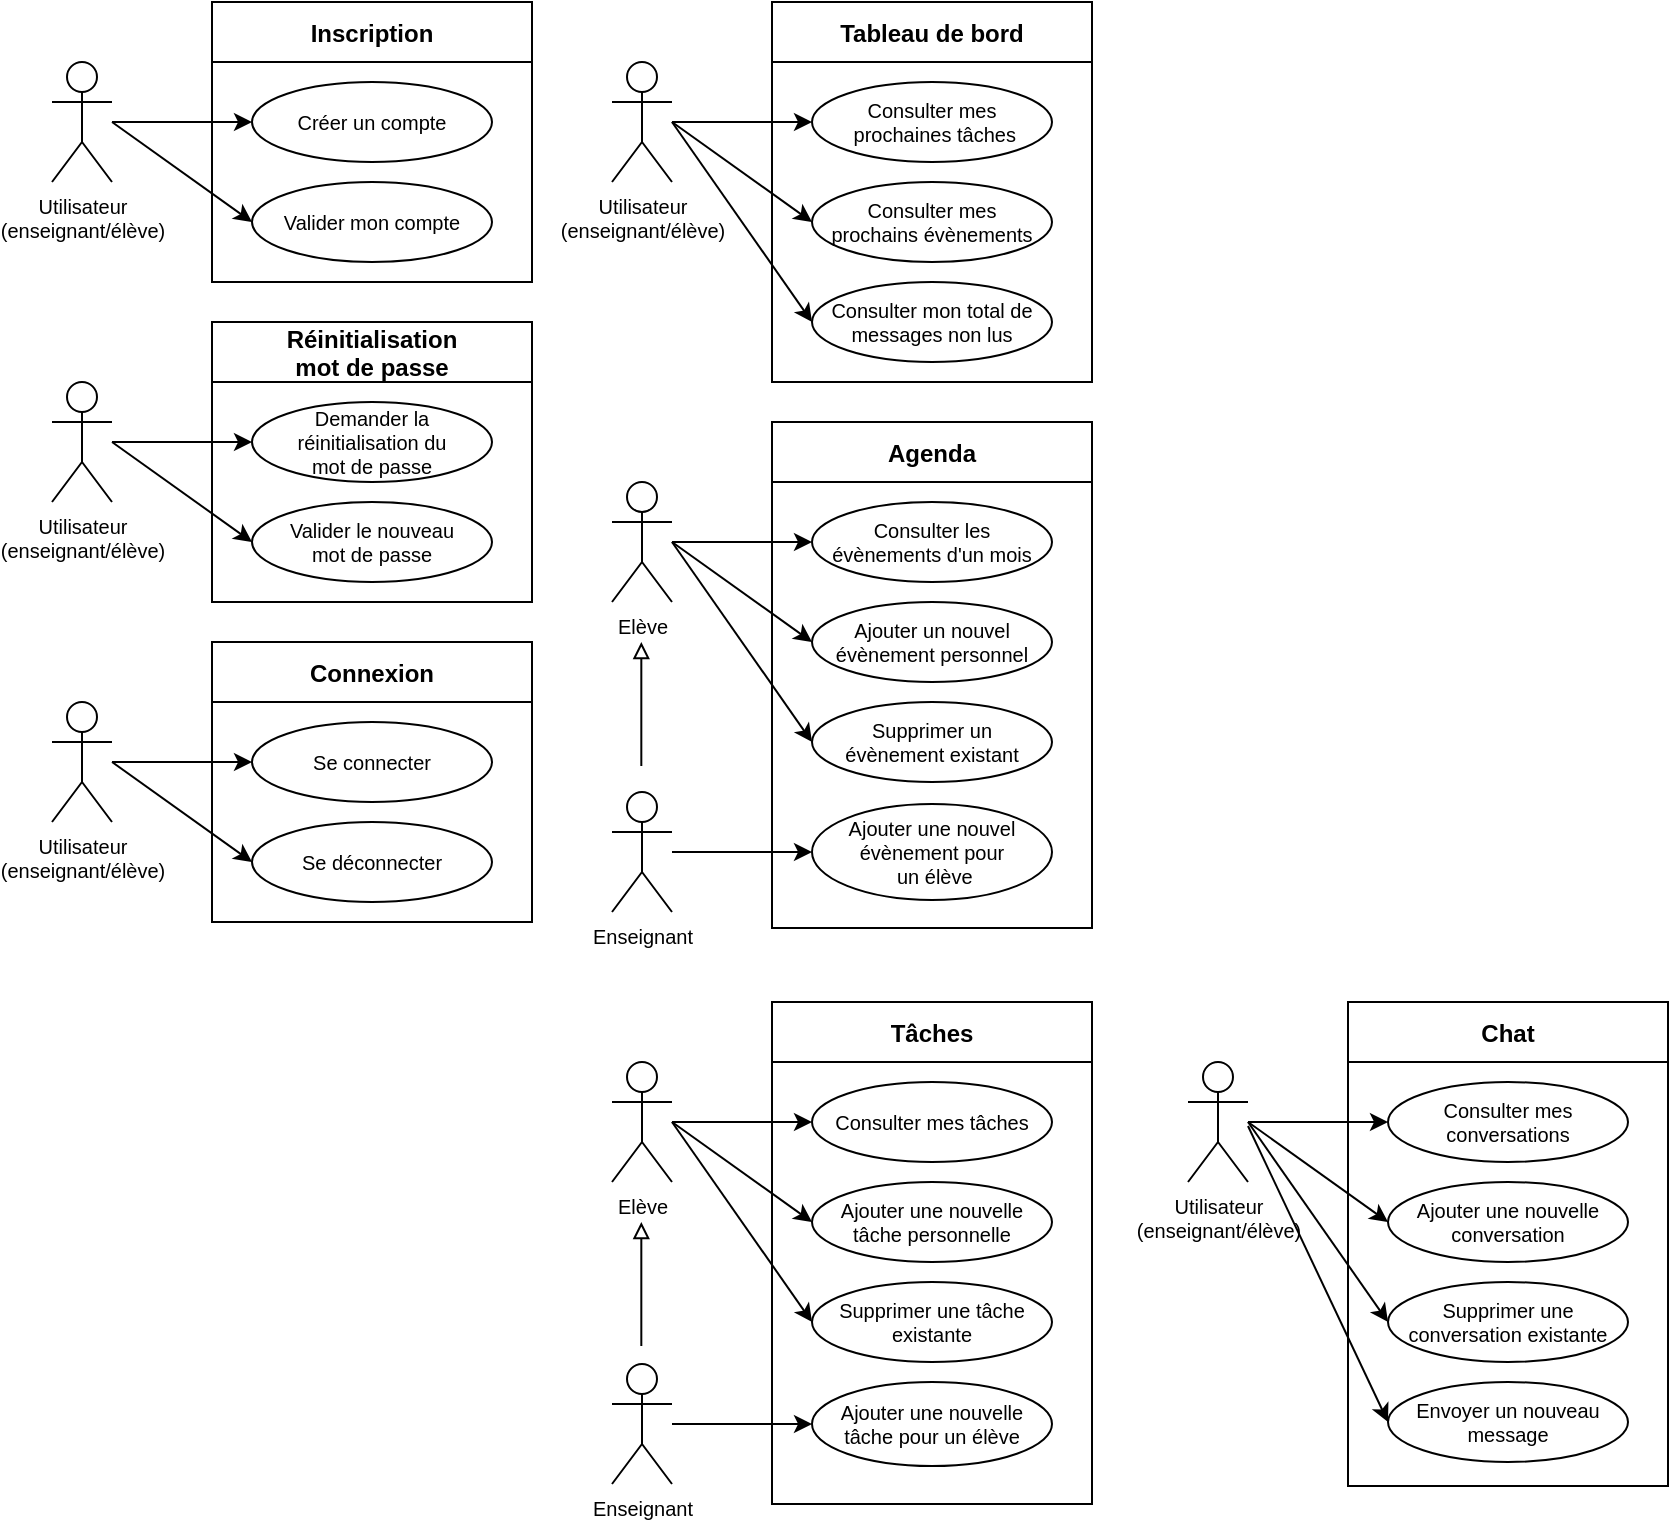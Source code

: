 <mxfile version="16.4.5" type="device" pages="2"><diagram id="w3OMyUYjsyyjeT0_61_o" name="Unitiares"><mxGraphModel dx="813" dy="441" grid="0" gridSize="10" guides="1" tooltips="1" connect="1" arrows="1" fold="1" page="1" pageScale="1" pageWidth="1100" pageHeight="850" math="0" shadow="0"><root><mxCell id="0"/><mxCell id="1" parent="0"/><mxCell id="hMvfhAILwzOql8lSLW82-1" value="Utilisateur&lt;br style=&quot;font-size: 10px;&quot;&gt;(enseignant/élève)" style="shape=umlActor;verticalLabelPosition=bottom;verticalAlign=top;html=1;outlineConnect=0;fontSize=10;" parent="1" vertex="1"><mxGeometry x="80" y="70" width="30" height="60" as="geometry"/></mxCell><mxCell id="hMvfhAILwzOql8lSLW82-2" value="Inscription" style="swimlane;startSize=30;" parent="1" vertex="1"><mxGeometry x="160" y="40" width="160" height="140" as="geometry"/></mxCell><mxCell id="hMvfhAILwzOql8lSLW82-4" value="Créer un compte" style="ellipse;whiteSpace=wrap;html=1;fontSize=10;" parent="hMvfhAILwzOql8lSLW82-2" vertex="1"><mxGeometry x="20" y="40" width="120" height="40" as="geometry"/></mxCell><mxCell id="hMvfhAILwzOql8lSLW82-5" value="Valider mon compte" style="ellipse;whiteSpace=wrap;html=1;fontSize=10;" parent="hMvfhAILwzOql8lSLW82-2" vertex="1"><mxGeometry x="20" y="90" width="120" height="40" as="geometry"/></mxCell><mxCell id="hMvfhAILwzOql8lSLW82-6" value="" style="endArrow=classic;html=1;rounded=0;entryX=0;entryY=0.5;entryDx=0;entryDy=0;" parent="1" source="hMvfhAILwzOql8lSLW82-1" target="hMvfhAILwzOql8lSLW82-4" edge="1"><mxGeometry width="50" height="50" relative="1" as="geometry"><mxPoint x="120" y="150" as="sourcePoint"/><mxPoint x="170" y="100" as="targetPoint"/></mxGeometry></mxCell><mxCell id="hMvfhAILwzOql8lSLW82-7" value="" style="endArrow=classic;html=1;rounded=0;entryX=0;entryY=0.5;entryDx=0;entryDy=0;" parent="1" target="hMvfhAILwzOql8lSLW82-5" edge="1"><mxGeometry width="50" height="50" relative="1" as="geometry"><mxPoint x="110" y="100" as="sourcePoint"/><mxPoint x="290" y="80" as="targetPoint"/></mxGeometry></mxCell><mxCell id="hMvfhAILwzOql8lSLW82-8" value="Utilisateur&lt;br style=&quot;font-size: 10px;&quot;&gt;(enseignant/élève)" style="shape=umlActor;verticalLabelPosition=bottom;verticalAlign=top;html=1;outlineConnect=0;fontSize=10;" parent="1" vertex="1"><mxGeometry x="80" y="230" width="30" height="60" as="geometry"/></mxCell><mxCell id="hMvfhAILwzOql8lSLW82-9" value="Réinitialisation &#10;mot de passe" style="swimlane;startSize=30;" parent="1" vertex="1"><mxGeometry x="160" y="200" width="160" height="140" as="geometry"/></mxCell><mxCell id="hMvfhAILwzOql8lSLW82-10" value="Demander la réinitialisation du &lt;br&gt;mot de passe" style="ellipse;whiteSpace=wrap;html=1;fontSize=10;" parent="hMvfhAILwzOql8lSLW82-9" vertex="1"><mxGeometry x="20" y="40" width="120" height="40" as="geometry"/></mxCell><mxCell id="hMvfhAILwzOql8lSLW82-11" value="Valider le nouveau &lt;br&gt;mot de passe" style="ellipse;whiteSpace=wrap;html=1;fontSize=10;" parent="hMvfhAILwzOql8lSLW82-9" vertex="1"><mxGeometry x="20" y="90" width="120" height="40" as="geometry"/></mxCell><mxCell id="hMvfhAILwzOql8lSLW82-12" value="" style="endArrow=classic;html=1;rounded=0;entryX=0;entryY=0.5;entryDx=0;entryDy=0;" parent="1" source="hMvfhAILwzOql8lSLW82-8" target="hMvfhAILwzOql8lSLW82-10" edge="1"><mxGeometry width="50" height="50" relative="1" as="geometry"><mxPoint x="120" y="310" as="sourcePoint"/><mxPoint x="170" y="260" as="targetPoint"/></mxGeometry></mxCell><mxCell id="hMvfhAILwzOql8lSLW82-13" value="" style="endArrow=classic;html=1;rounded=0;entryX=0;entryY=0.5;entryDx=0;entryDy=0;" parent="1" target="hMvfhAILwzOql8lSLW82-11" edge="1"><mxGeometry width="50" height="50" relative="1" as="geometry"><mxPoint x="110" y="260" as="sourcePoint"/><mxPoint x="290" y="240" as="targetPoint"/></mxGeometry></mxCell><mxCell id="hMvfhAILwzOql8lSLW82-14" value="Utilisateur&lt;br style=&quot;font-size: 10px;&quot;&gt;(enseignant/élève)" style="shape=umlActor;verticalLabelPosition=bottom;verticalAlign=top;html=1;outlineConnect=0;fontSize=10;" parent="1" vertex="1"><mxGeometry x="80" y="390" width="30" height="60" as="geometry"/></mxCell><mxCell id="hMvfhAILwzOql8lSLW82-15" value="Connexion" style="swimlane;startSize=30;" parent="1" vertex="1"><mxGeometry x="160" y="360" width="160" height="140" as="geometry"/></mxCell><mxCell id="hMvfhAILwzOql8lSLW82-16" value="Se connecter" style="ellipse;whiteSpace=wrap;html=1;fontSize=10;" parent="hMvfhAILwzOql8lSLW82-15" vertex="1"><mxGeometry x="20" y="40" width="120" height="40" as="geometry"/></mxCell><mxCell id="hMvfhAILwzOql8lSLW82-47" value="Se déconnecter" style="ellipse;whiteSpace=wrap;html=1;fontSize=10;" parent="hMvfhAILwzOql8lSLW82-15" vertex="1"><mxGeometry x="20" y="90" width="120" height="40" as="geometry"/></mxCell><mxCell id="hMvfhAILwzOql8lSLW82-18" value="" style="endArrow=classic;html=1;rounded=0;entryX=0;entryY=0.5;entryDx=0;entryDy=0;" parent="1" source="hMvfhAILwzOql8lSLW82-14" target="hMvfhAILwzOql8lSLW82-16" edge="1"><mxGeometry width="50" height="50" relative="1" as="geometry"><mxPoint x="120" y="470" as="sourcePoint"/><mxPoint x="170" y="420" as="targetPoint"/></mxGeometry></mxCell><mxCell id="hMvfhAILwzOql8lSLW82-20" value="Utilisateur&lt;br style=&quot;font-size: 10px;&quot;&gt;(enseignant/élève)" style="shape=umlActor;verticalLabelPosition=bottom;verticalAlign=top;html=1;outlineConnect=0;fontSize=10;" parent="1" vertex="1"><mxGeometry x="360" y="70" width="30" height="60" as="geometry"/></mxCell><mxCell id="hMvfhAILwzOql8lSLW82-21" value="Tableau de bord" style="swimlane;startSize=30;" parent="1" vertex="1"><mxGeometry x="440" y="40" width="160" height="190" as="geometry"/></mxCell><mxCell id="hMvfhAILwzOql8lSLW82-22" value="Consulter mes&lt;br&gt;&amp;nbsp;prochaines tâches" style="ellipse;whiteSpace=wrap;html=1;fontSize=10;" parent="hMvfhAILwzOql8lSLW82-21" vertex="1"><mxGeometry x="20" y="40" width="120" height="40" as="geometry"/></mxCell><mxCell id="hMvfhAILwzOql8lSLW82-23" value="Consulter mes &lt;br&gt;prochains évènements" style="ellipse;whiteSpace=wrap;html=1;fontSize=10;" parent="hMvfhAILwzOql8lSLW82-21" vertex="1"><mxGeometry x="20" y="90" width="120" height="40" as="geometry"/></mxCell><mxCell id="hMvfhAILwzOql8lSLW82-26" value="Consulter mon total de messages non lus" style="ellipse;whiteSpace=wrap;html=1;fontSize=10;" parent="hMvfhAILwzOql8lSLW82-21" vertex="1"><mxGeometry x="20" y="140" width="120" height="40" as="geometry"/></mxCell><mxCell id="hMvfhAILwzOql8lSLW82-24" value="" style="endArrow=classic;html=1;rounded=0;entryX=0;entryY=0.5;entryDx=0;entryDy=0;" parent="1" source="hMvfhAILwzOql8lSLW82-20" target="hMvfhAILwzOql8lSLW82-22" edge="1"><mxGeometry width="50" height="50" relative="1" as="geometry"><mxPoint x="400" y="150" as="sourcePoint"/><mxPoint x="450" y="100" as="targetPoint"/></mxGeometry></mxCell><mxCell id="hMvfhAILwzOql8lSLW82-25" value="" style="endArrow=classic;html=1;rounded=0;entryX=0;entryY=0.5;entryDx=0;entryDy=0;" parent="1" target="hMvfhAILwzOql8lSLW82-23" edge="1"><mxGeometry width="50" height="50" relative="1" as="geometry"><mxPoint x="390" y="100" as="sourcePoint"/><mxPoint x="570" y="80" as="targetPoint"/></mxGeometry></mxCell><mxCell id="hMvfhAILwzOql8lSLW82-27" value="" style="endArrow=classic;html=1;rounded=0;entryX=0;entryY=0.5;entryDx=0;entryDy=0;" parent="1" target="hMvfhAILwzOql8lSLW82-26" edge="1"><mxGeometry width="50" height="50" relative="1" as="geometry"><mxPoint x="390" y="100" as="sourcePoint"/><mxPoint x="470" y="180" as="targetPoint"/></mxGeometry></mxCell><mxCell id="hMvfhAILwzOql8lSLW82-31" value="Elève" style="shape=umlActor;verticalLabelPosition=bottom;verticalAlign=top;html=1;outlineConnect=0;fontSize=10;" parent="1" vertex="1"><mxGeometry x="360" y="280" width="30" height="60" as="geometry"/></mxCell><mxCell id="hMvfhAILwzOql8lSLW82-32" value="Agenda" style="swimlane;startSize=30;" parent="1" vertex="1"><mxGeometry x="440" y="250" width="160" height="253" as="geometry"/></mxCell><mxCell id="hMvfhAILwzOql8lSLW82-33" value="Consulter les&lt;br&gt;évènements d'un mois" style="ellipse;whiteSpace=wrap;html=1;fontSize=10;" parent="hMvfhAILwzOql8lSLW82-32" vertex="1"><mxGeometry x="20" y="40" width="120" height="40" as="geometry"/></mxCell><mxCell id="hMvfhAILwzOql8lSLW82-34" value="Ajouter un nouvel évènement personnel" style="ellipse;whiteSpace=wrap;html=1;fontSize=10;" parent="hMvfhAILwzOql8lSLW82-32" vertex="1"><mxGeometry x="20" y="90" width="120" height="40" as="geometry"/></mxCell><mxCell id="hMvfhAILwzOql8lSLW82-35" value="Supprimer un &lt;br&gt;évènement existant" style="ellipse;whiteSpace=wrap;html=1;fontSize=10;" parent="hMvfhAILwzOql8lSLW82-32" vertex="1"><mxGeometry x="20" y="140" width="120" height="40" as="geometry"/></mxCell><mxCell id="3qnkc7tocBApEWT0Mjhp-15" value="Ajouter une nouvel évènement pour&lt;br&gt;&amp;nbsp;un élève" style="ellipse;whiteSpace=wrap;html=1;fontSize=10;" vertex="1" parent="hMvfhAILwzOql8lSLW82-32"><mxGeometry x="20" y="191" width="120" height="48" as="geometry"/></mxCell><mxCell id="hMvfhAILwzOql8lSLW82-36" value="" style="endArrow=classic;html=1;rounded=0;entryX=0;entryY=0.5;entryDx=0;entryDy=0;" parent="1" source="hMvfhAILwzOql8lSLW82-31" target="hMvfhAILwzOql8lSLW82-33" edge="1"><mxGeometry width="50" height="50" relative="1" as="geometry"><mxPoint x="400" y="360" as="sourcePoint"/><mxPoint x="450" y="310" as="targetPoint"/></mxGeometry></mxCell><mxCell id="hMvfhAILwzOql8lSLW82-37" value="" style="endArrow=classic;html=1;rounded=0;entryX=0;entryY=0.5;entryDx=0;entryDy=0;" parent="1" target="hMvfhAILwzOql8lSLW82-34" edge="1"><mxGeometry width="50" height="50" relative="1" as="geometry"><mxPoint x="390" y="310" as="sourcePoint"/><mxPoint x="570" y="290" as="targetPoint"/></mxGeometry></mxCell><mxCell id="hMvfhAILwzOql8lSLW82-38" value="" style="endArrow=classic;html=1;rounded=0;entryX=0;entryY=0.5;entryDx=0;entryDy=0;" parent="1" target="hMvfhAILwzOql8lSLW82-35" edge="1"><mxGeometry width="50" height="50" relative="1" as="geometry"><mxPoint x="390" y="310" as="sourcePoint"/><mxPoint x="470" y="390" as="targetPoint"/></mxGeometry></mxCell><mxCell id="hMvfhAILwzOql8lSLW82-39" value="Elève" style="shape=umlActor;verticalLabelPosition=bottom;verticalAlign=top;html=1;outlineConnect=0;fontSize=10;" parent="1" vertex="1"><mxGeometry x="360" y="570" width="30" height="60" as="geometry"/></mxCell><mxCell id="hMvfhAILwzOql8lSLW82-40" value="Tâches" style="swimlane;startSize=30;" parent="1" vertex="1"><mxGeometry x="440" y="540" width="160" height="251" as="geometry"/></mxCell><mxCell id="hMvfhAILwzOql8lSLW82-41" value="Consulter mes tâches" style="ellipse;whiteSpace=wrap;html=1;fontSize=10;" parent="hMvfhAILwzOql8lSLW82-40" vertex="1"><mxGeometry x="20" y="40" width="120" height="40" as="geometry"/></mxCell><mxCell id="hMvfhAILwzOql8lSLW82-42" value="Ajouter une nouvelle tâche personnelle" style="ellipse;whiteSpace=wrap;html=1;fontSize=10;" parent="hMvfhAILwzOql8lSLW82-40" vertex="1"><mxGeometry x="20" y="90" width="120" height="40" as="geometry"/></mxCell><mxCell id="hMvfhAILwzOql8lSLW82-43" value="Supprimer une tâche existante" style="ellipse;whiteSpace=wrap;html=1;fontSize=10;" parent="hMvfhAILwzOql8lSLW82-40" vertex="1"><mxGeometry x="20" y="140" width="120" height="40" as="geometry"/></mxCell><mxCell id="3qnkc7tocBApEWT0Mjhp-1" value="Ajouter une nouvelle tâche pour un élève" style="ellipse;whiteSpace=wrap;html=1;fontSize=10;" vertex="1" parent="hMvfhAILwzOql8lSLW82-40"><mxGeometry x="20" y="190" width="120" height="42" as="geometry"/></mxCell><mxCell id="hMvfhAILwzOql8lSLW82-44" value="" style="endArrow=classic;html=1;rounded=0;entryX=0;entryY=0.5;entryDx=0;entryDy=0;" parent="1" source="hMvfhAILwzOql8lSLW82-39" target="hMvfhAILwzOql8lSLW82-41" edge="1"><mxGeometry width="50" height="50" relative="1" as="geometry"><mxPoint x="400" y="650" as="sourcePoint"/><mxPoint x="450" y="600" as="targetPoint"/></mxGeometry></mxCell><mxCell id="hMvfhAILwzOql8lSLW82-45" value="" style="endArrow=classic;html=1;rounded=0;entryX=0;entryY=0.5;entryDx=0;entryDy=0;" parent="1" target="hMvfhAILwzOql8lSLW82-42" edge="1"><mxGeometry width="50" height="50" relative="1" as="geometry"><mxPoint x="390" y="600" as="sourcePoint"/><mxPoint x="570" y="580" as="targetPoint"/></mxGeometry></mxCell><mxCell id="hMvfhAILwzOql8lSLW82-46" value="" style="endArrow=classic;html=1;rounded=0;entryX=0;entryY=0.5;entryDx=0;entryDy=0;" parent="1" target="hMvfhAILwzOql8lSLW82-43" edge="1"><mxGeometry width="50" height="50" relative="1" as="geometry"><mxPoint x="390" y="600" as="sourcePoint"/><mxPoint x="470" y="680" as="targetPoint"/></mxGeometry></mxCell><mxCell id="hMvfhAILwzOql8lSLW82-48" value="" style="endArrow=classic;html=1;rounded=0;entryX=0;entryY=0.5;entryDx=0;entryDy=0;" parent="1" target="hMvfhAILwzOql8lSLW82-47" edge="1"><mxGeometry width="50" height="50" relative="1" as="geometry"><mxPoint x="110" y="420" as="sourcePoint"/><mxPoint x="190" y="430" as="targetPoint"/></mxGeometry></mxCell><mxCell id="bcfLUDK-XVmlIxt-G3KI-1" value="Utilisateur&lt;br&gt;(enseignant/élève)" style="shape=umlActor;verticalLabelPosition=bottom;verticalAlign=top;html=1;outlineConnect=0;fontSize=10;" vertex="1" parent="1"><mxGeometry x="648" y="570" width="30" height="60" as="geometry"/></mxCell><mxCell id="bcfLUDK-XVmlIxt-G3KI-2" value="Chat" style="swimlane;startSize=30;" vertex="1" parent="1"><mxGeometry x="728" y="540" width="160" height="242" as="geometry"/></mxCell><mxCell id="bcfLUDK-XVmlIxt-G3KI-3" value="Consulter mes conversations" style="ellipse;whiteSpace=wrap;html=1;fontSize=10;" vertex="1" parent="bcfLUDK-XVmlIxt-G3KI-2"><mxGeometry x="20" y="40" width="120" height="40" as="geometry"/></mxCell><mxCell id="bcfLUDK-XVmlIxt-G3KI-4" value="Ajouter une nouvelle conversation" style="ellipse;whiteSpace=wrap;html=1;fontSize=10;" vertex="1" parent="bcfLUDK-XVmlIxt-G3KI-2"><mxGeometry x="20" y="90" width="120" height="40" as="geometry"/></mxCell><mxCell id="bcfLUDK-XVmlIxt-G3KI-5" value="Supprimer une conversation existante" style="ellipse;whiteSpace=wrap;html=1;fontSize=10;" vertex="1" parent="bcfLUDK-XVmlIxt-G3KI-2"><mxGeometry x="20" y="140" width="120" height="40" as="geometry"/></mxCell><mxCell id="bcfLUDK-XVmlIxt-G3KI-9" value="Envoyer un nouveau message" style="ellipse;whiteSpace=wrap;html=1;fontSize=10;" vertex="1" parent="bcfLUDK-XVmlIxt-G3KI-2"><mxGeometry x="20" y="190" width="120" height="40" as="geometry"/></mxCell><mxCell id="bcfLUDK-XVmlIxt-G3KI-6" value="" style="endArrow=classic;html=1;rounded=0;entryX=0;entryY=0.5;entryDx=0;entryDy=0;" edge="1" parent="1" source="bcfLUDK-XVmlIxt-G3KI-1" target="bcfLUDK-XVmlIxt-G3KI-3"><mxGeometry width="50" height="50" relative="1" as="geometry"><mxPoint x="688" y="650" as="sourcePoint"/><mxPoint x="738" y="600" as="targetPoint"/></mxGeometry></mxCell><mxCell id="bcfLUDK-XVmlIxt-G3KI-7" value="" style="endArrow=classic;html=1;rounded=0;entryX=0;entryY=0.5;entryDx=0;entryDy=0;" edge="1" parent="1" target="bcfLUDK-XVmlIxt-G3KI-4"><mxGeometry width="50" height="50" relative="1" as="geometry"><mxPoint x="678" y="600" as="sourcePoint"/><mxPoint x="858" y="580" as="targetPoint"/></mxGeometry></mxCell><mxCell id="bcfLUDK-XVmlIxt-G3KI-8" value="" style="endArrow=classic;html=1;rounded=0;entryX=0;entryY=0.5;entryDx=0;entryDy=0;" edge="1" parent="1" target="bcfLUDK-XVmlIxt-G3KI-5"><mxGeometry width="50" height="50" relative="1" as="geometry"><mxPoint x="678" y="600" as="sourcePoint"/><mxPoint x="758" y="680" as="targetPoint"/></mxGeometry></mxCell><mxCell id="bcfLUDK-XVmlIxt-G3KI-10" value="" style="endArrow=classic;html=1;rounded=0;entryX=0;entryY=0.5;entryDx=0;entryDy=0;" edge="1" parent="1" target="bcfLUDK-XVmlIxt-G3KI-9"><mxGeometry width="50" height="50" relative="1" as="geometry"><mxPoint x="678" y="602" as="sourcePoint"/><mxPoint x="758.0" y="710" as="targetPoint"/></mxGeometry></mxCell><mxCell id="3qnkc7tocBApEWT0Mjhp-2" value="" style="endArrow=classic;html=1;rounded=0;entryX=0;entryY=0.5;entryDx=0;entryDy=0;" edge="1" parent="1" source="3qnkc7tocBApEWT0Mjhp-3" target="3qnkc7tocBApEWT0Mjhp-1"><mxGeometry width="50" height="50" relative="1" as="geometry"><mxPoint x="391" y="716" as="sourcePoint"/><mxPoint x="470.0" y="710" as="targetPoint"/></mxGeometry></mxCell><mxCell id="3qnkc7tocBApEWT0Mjhp-3" value="Enseignant" style="shape=umlActor;verticalLabelPosition=bottom;verticalAlign=top;html=1;outlineConnect=0;fontSize=10;" vertex="1" parent="1"><mxGeometry x="360" y="721" width="30" height="60" as="geometry"/></mxCell><mxCell id="3qnkc7tocBApEWT0Mjhp-7" value="" style="endArrow=block;html=1;rounded=0;endFill=0;" edge="1" parent="1"><mxGeometry width="50" height="50" relative="1" as="geometry"><mxPoint x="374.66" y="712" as="sourcePoint"/><mxPoint x="374.66" y="650" as="targetPoint"/></mxGeometry></mxCell><mxCell id="3qnkc7tocBApEWT0Mjhp-13" value="Enseignant" style="shape=umlActor;verticalLabelPosition=bottom;verticalAlign=top;html=1;outlineConnect=0;fontSize=10;" vertex="1" parent="1"><mxGeometry x="360" y="435" width="30" height="60" as="geometry"/></mxCell><mxCell id="3qnkc7tocBApEWT0Mjhp-14" value="" style="endArrow=block;html=1;rounded=0;endFill=0;" edge="1" parent="1"><mxGeometry width="50" height="50" relative="1" as="geometry"><mxPoint x="374.66" y="422" as="sourcePoint"/><mxPoint x="374.66" y="360" as="targetPoint"/></mxGeometry></mxCell><mxCell id="3qnkc7tocBApEWT0Mjhp-16" value="" style="endArrow=classic;html=1;rounded=0;entryX=0;entryY=0.5;entryDx=0;entryDy=0;" edge="1" parent="1" target="3qnkc7tocBApEWT0Mjhp-15" source="3qnkc7tocBApEWT0Mjhp-13"><mxGeometry width="50" height="50" relative="1" as="geometry"><mxPoint x="390" y="462" as="sourcePoint"/><mxPoint x="470.0" y="421" as="targetPoint"/></mxGeometry></mxCell></root></mxGraphModel></diagram><diagram id="3rDpYAfgBDRt0sUzy9nR" name="Liaison"><mxGraphModel dx="1422" dy="772" grid="0" gridSize="10" guides="1" tooltips="1" connect="1" arrows="1" fold="1" page="1" pageScale="1" pageWidth="1100" pageHeight="850" math="0" shadow="0"><root><mxCell id="-CU5QHluvVlsZLGXEfo3-0"/><mxCell id="-CU5QHluvVlsZLGXEfo3-1" parent="-CU5QHluvVlsZLGXEfo3-0"/></root></mxGraphModel></diagram></mxfile>